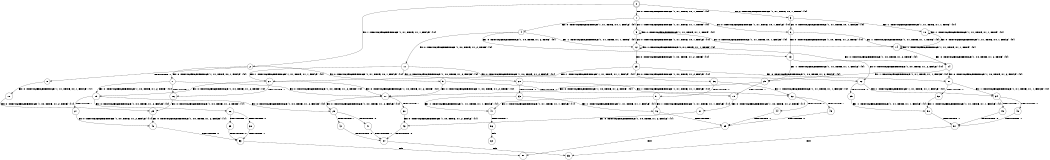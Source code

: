 digraph BCG {
size = "7, 10.5";
center = TRUE;
node [shape = circle];
0 [peripheries = 2];
0 -> 1 [label = "EX !0 !ATOMIC_EXCH_BRANCH (1, +1, TRUE, +0, 1, TRUE) !{0}"];
0 -> 2 [label = "EX !1 !ATOMIC_EXCH_BRANCH (1, +1, TRUE, +1, 1, FALSE) !{0}"];
0 -> 3 [label = "EX !0 !ATOMIC_EXCH_BRANCH (1, +1, TRUE, +0, 1, TRUE) !{0}"];
1 -> 4 [label = "EX !0 !ATOMIC_EXCH_BRANCH (1, +1, TRUE, +0, 1, FALSE) !{0}"];
1 -> 5 [label = "EX !1 !ATOMIC_EXCH_BRANCH (1, +1, TRUE, +1, 1, TRUE) !{0}"];
1 -> 6 [label = "EX !0 !ATOMIC_EXCH_BRANCH (1, +1, TRUE, +0, 1, FALSE) !{0}"];
2 -> 7 [label = "EX !0 !ATOMIC_EXCH_BRANCH (1, +1, TRUE, +0, 1, FALSE) !{0}"];
2 -> 8 [label = "TERMINATE !1"];
2 -> 9 [label = "EX !0 !ATOMIC_EXCH_BRANCH (1, +1, TRUE, +0, 1, FALSE) !{0}"];
3 -> 10 [label = "EX !1 !ATOMIC_EXCH_BRANCH (1, +1, TRUE, +1, 1, TRUE) !{0}"];
3 -> 6 [label = "EX !0 !ATOMIC_EXCH_BRANCH (1, +1, TRUE, +0, 1, FALSE) !{0}"];
4 -> 11 [label = "EX !0 !ATOMIC_EXCH_BRANCH (1, +0, TRUE, +1, 2, TRUE) !{0}"];
4 -> 12 [label = "EX !1 !ATOMIC_EXCH_BRANCH (1, +1, TRUE, +1, 1, TRUE) !{0}"];
4 -> 13 [label = "EX !0 !ATOMIC_EXCH_BRANCH (1, +0, TRUE, +1, 2, TRUE) !{0}"];
5 -> 12 [label = "EX !0 !ATOMIC_EXCH_BRANCH (1, +1, TRUE, +0, 1, FALSE) !{0}"];
5 -> 5 [label = "EX !1 !ATOMIC_EXCH_BRANCH (1, +1, TRUE, +1, 1, TRUE) !{0}"];
5 -> 14 [label = "EX !0 !ATOMIC_EXCH_BRANCH (1, +1, TRUE, +0, 1, FALSE) !{0}"];
6 -> 14 [label = "EX !1 !ATOMIC_EXCH_BRANCH (1, +1, TRUE, +1, 1, TRUE) !{0}"];
6 -> 13 [label = "EX !0 !ATOMIC_EXCH_BRANCH (1, +0, TRUE, +1, 2, TRUE) !{0}"];
7 -> 15 [label = "EX !0 !ATOMIC_EXCH_BRANCH (1, +0, TRUE, +1, 2, TRUE) !{0}"];
7 -> 16 [label = "TERMINATE !1"];
7 -> 17 [label = "EX !0 !ATOMIC_EXCH_BRANCH (1, +0, TRUE, +1, 2, TRUE) !{0}"];
8 -> 18 [label = "EX !0 !ATOMIC_EXCH_BRANCH (1, +1, TRUE, +0, 1, FALSE) !{1}"];
9 -> 19 [label = "TERMINATE !1"];
9 -> 17 [label = "EX !0 !ATOMIC_EXCH_BRANCH (1, +0, TRUE, +1, 2, TRUE) !{0}"];
10 -> 10 [label = "EX !1 !ATOMIC_EXCH_BRANCH (1, +1, TRUE, +1, 1, TRUE) !{0}"];
10 -> 14 [label = "EX !0 !ATOMIC_EXCH_BRANCH (1, +1, TRUE, +0, 1, FALSE) !{0}"];
11 -> 20 [label = "EX !0 !ATOMIC_EXCH_BRANCH (1, +0, TRUE, +1, 2, FALSE) !{0}"];
11 -> 21 [label = "EX !1 !ATOMIC_EXCH_BRANCH (1, +1, TRUE, +1, 1, FALSE) !{0}"];
11 -> 22 [label = "EX !0 !ATOMIC_EXCH_BRANCH (1, +0, TRUE, +1, 2, FALSE) !{0}"];
12 -> 23 [label = "EX !0 !ATOMIC_EXCH_BRANCH (1, +0, TRUE, +1, 2, TRUE) !{0}"];
12 -> 12 [label = "EX !1 !ATOMIC_EXCH_BRANCH (1, +1, TRUE, +1, 1, TRUE) !{0}"];
12 -> 24 [label = "EX !0 !ATOMIC_EXCH_BRANCH (1, +0, TRUE, +1, 2, TRUE) !{0}"];
13 -> 25 [label = "EX !1 !ATOMIC_EXCH_BRANCH (1, +1, TRUE, +1, 1, FALSE) !{0}"];
13 -> 22 [label = "EX !0 !ATOMIC_EXCH_BRANCH (1, +0, TRUE, +1, 2, FALSE) !{0}"];
14 -> 14 [label = "EX !1 !ATOMIC_EXCH_BRANCH (1, +1, TRUE, +1, 1, TRUE) !{0}"];
14 -> 24 [label = "EX !0 !ATOMIC_EXCH_BRANCH (1, +0, TRUE, +1, 2, TRUE) !{0}"];
15 -> 26 [label = "EX !0 !ATOMIC_EXCH_BRANCH (1, +0, TRUE, +1, 2, FALSE) !{0}"];
15 -> 27 [label = "TERMINATE !1"];
15 -> 28 [label = "EX !0 !ATOMIC_EXCH_BRANCH (1, +0, TRUE, +1, 2, FALSE) !{0}"];
16 -> 29 [label = "EX !0 !ATOMIC_EXCH_BRANCH (1, +0, TRUE, +1, 2, TRUE) !{1}"];
17 -> 30 [label = "TERMINATE !1"];
17 -> 28 [label = "EX !0 !ATOMIC_EXCH_BRANCH (1, +0, TRUE, +1, 2, FALSE) !{0}"];
18 -> 29 [label = "EX !0 !ATOMIC_EXCH_BRANCH (1, +0, TRUE, +1, 2, TRUE) !{1}"];
19 -> 31 [label = "EX !0 !ATOMIC_EXCH_BRANCH (1, +0, TRUE, +1, 2, TRUE) !{1}"];
20 -> 32 [label = "EX !1 !ATOMIC_EXCH_BRANCH (1, +1, TRUE, +1, 1, FALSE) !{0}"];
20 -> 33 [label = "TERMINATE !0"];
21 -> 15 [label = "EX !0 !ATOMIC_EXCH_BRANCH (1, +0, TRUE, +1, 2, TRUE) !{0}"];
21 -> 16 [label = "TERMINATE !1"];
21 -> 17 [label = "EX !0 !ATOMIC_EXCH_BRANCH (1, +0, TRUE, +1, 2, TRUE) !{0}"];
22 -> 34 [label = "EX !1 !ATOMIC_EXCH_BRANCH (1, +1, TRUE, +1, 1, FALSE) !{0}"];
22 -> 35 [label = "TERMINATE !0"];
23 -> 36 [label = "EX !0 !ATOMIC_EXCH_BRANCH (1, +0, TRUE, +1, 2, FALSE) !{0}"];
23 -> 21 [label = "EX !1 !ATOMIC_EXCH_BRANCH (1, +1, TRUE, +1, 1, FALSE) !{0}"];
23 -> 37 [label = "EX !0 !ATOMIC_EXCH_BRANCH (1, +0, TRUE, +1, 2, FALSE) !{0}"];
24 -> 25 [label = "EX !1 !ATOMIC_EXCH_BRANCH (1, +1, TRUE, +1, 1, FALSE) !{0}"];
24 -> 37 [label = "EX !0 !ATOMIC_EXCH_BRANCH (1, +0, TRUE, +1, 2, FALSE) !{0}"];
25 -> 19 [label = "TERMINATE !1"];
25 -> 17 [label = "EX !0 !ATOMIC_EXCH_BRANCH (1, +0, TRUE, +1, 2, TRUE) !{0}"];
26 -> 38 [label = "TERMINATE !0"];
26 -> 39 [label = "TERMINATE !1"];
27 -> 40 [label = "EX !0 !ATOMIC_EXCH_BRANCH (1, +0, TRUE, +1, 2, FALSE) !{1}"];
28 -> 41 [label = "TERMINATE !0"];
28 -> 42 [label = "TERMINATE !1"];
29 -> 40 [label = "EX !0 !ATOMIC_EXCH_BRANCH (1, +0, TRUE, +1, 2, FALSE) !{1}"];
30 -> 43 [label = "EX !0 !ATOMIC_EXCH_BRANCH (1, +0, TRUE, +1, 2, FALSE) !{1}"];
31 -> 43 [label = "EX !0 !ATOMIC_EXCH_BRANCH (1, +0, TRUE, +1, 2, FALSE) !{1}"];
32 -> 44 [label = "TERMINATE !0"];
32 -> 45 [label = "TERMINATE !1"];
33 -> 46 [label = "EX !1 !ATOMIC_EXCH_BRANCH (1, +1, TRUE, +1, 1, FALSE) !{1}"];
33 -> 47 [label = "EX !1 !ATOMIC_EXCH_BRANCH (1, +1, TRUE, +1, 1, FALSE) !{1}"];
34 -> 48 [label = "TERMINATE !0"];
34 -> 49 [label = "TERMINATE !1"];
35 -> 50 [label = "EX !1 !ATOMIC_EXCH_BRANCH (1, +1, TRUE, +1, 1, FALSE) !{1}"];
36 -> 32 [label = "EX !1 !ATOMIC_EXCH_BRANCH (1, +1, TRUE, +1, 1, FALSE) !{0}"];
36 -> 51 [label = "TERMINATE !0"];
37 -> 34 [label = "EX !1 !ATOMIC_EXCH_BRANCH (1, +1, TRUE, +1, 1, FALSE) !{0}"];
37 -> 52 [label = "TERMINATE !0"];
38 -> 53 [label = "TERMINATE !1"];
39 -> 53 [label = "TERMINATE !0"];
40 -> 53 [label = "TERMINATE !0"];
41 -> 54 [label = "TERMINATE !1"];
42 -> 54 [label = "TERMINATE !0"];
43 -> 54 [label = "TERMINATE !0"];
44 -> 55 [label = "TERMINATE !1"];
45 -> 55 [label = "TERMINATE !0"];
46 -> 55 [label = "TERMINATE !1"];
47 -> 56 [label = "TERMINATE !1"];
48 -> 57 [label = "TERMINATE !1"];
49 -> 57 [label = "TERMINATE !0"];
50 -> 57 [label = "TERMINATE !1"];
51 -> 46 [label = "EX !1 !ATOMIC_EXCH_BRANCH (1, +1, TRUE, +1, 1, FALSE) !{1}"];
51 -> 47 [label = "EX !1 !ATOMIC_EXCH_BRANCH (1, +1, TRUE, +1, 1, FALSE) !{1}"];
52 -> 50 [label = "EX !1 !ATOMIC_EXCH_BRANCH (1, +1, TRUE, +1, 1, FALSE) !{1}"];
53 -> 58 [label = "exit"];
54 -> 59 [label = "exit"];
55 -> 58 [label = "exit"];
56 -> 60 [label = "exit"];
57 -> 59 [label = "exit"];
}

